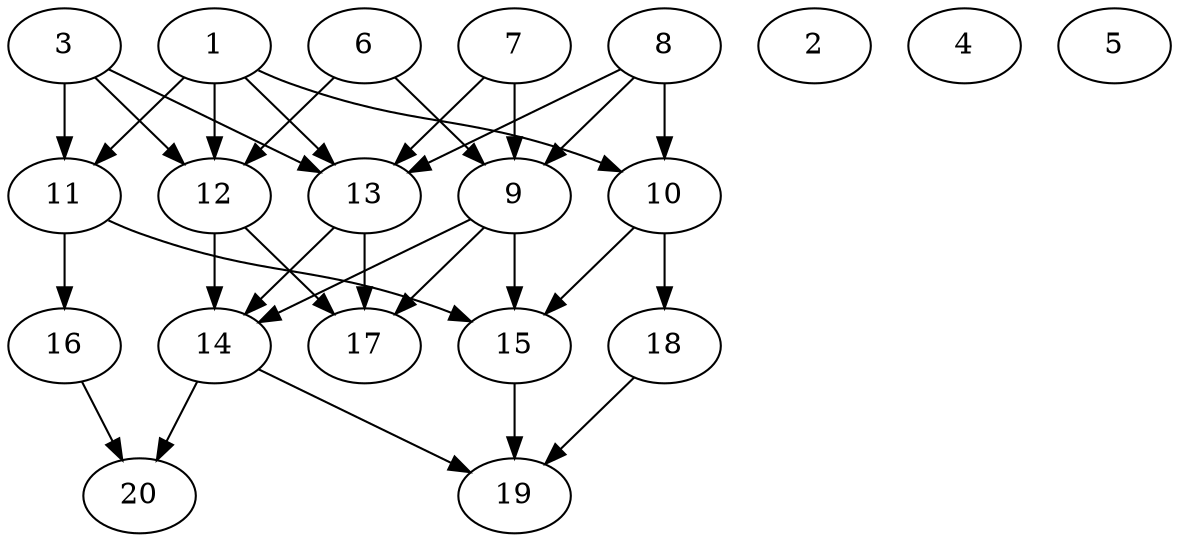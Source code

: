 // DAG (tier=2-normal, mode=compute, n=20, ccr=0.398, fat=0.679, density=0.477, regular=0.487, jump=0.134, mindata=524288, maxdata=8388608)
// DAG automatically generated by daggen at Sun Aug 24 16:33:33 2025
// /home/ermia/Project/Environments/daggen/bin/daggen --dot --ccr 0.398 --fat 0.679 --regular 0.487 --density 0.477 --jump 0.134 --mindata 524288 --maxdata 8388608 -n 20 
digraph G {
  1 [size="7376429916172058624", alpha="0.05", expect_size="3688214958086029312"]
  1 -> 10 [size ="30314759979008"]
  1 -> 11 [size ="30314759979008"]
  1 -> 12 [size ="30314759979008"]
  1 -> 13 [size ="30314759979008"]
  2 [size="18547334828785664000", alpha="0.17", expect_size="9273667414392832000"]
  3 [size="95907915340087280", alpha="0.18", expect_size="47953957670043640"]
  3 -> 11 [size ="41454227423232"]
  3 -> 12 [size ="41454227423232"]
  3 -> 13 [size ="41454227423232"]
  4 [size="1353797335544437504", alpha="0.00", expect_size="676898667772218752"]
  5 [size="200321211499865664", alpha="0.14", expect_size="100160605749932832"]
  6 [size="1532403183673562", alpha="0.16", expect_size="766201591836781"]
  6 -> 9 [size ="75195784101888"]
  6 -> 12 [size ="75195784101888"]
  7 [size="40732146151552392", alpha="0.17", expect_size="20366073075776196"]
  7 -> 9 [size ="19050939809792"]
  7 -> 13 [size ="19050939809792"]
  8 [size="1737417376216907776", alpha="0.05", expect_size="868708688108453888"]
  8 -> 9 [size ="11561817079808"]
  8 -> 10 [size ="11561817079808"]
  8 -> 13 [size ="11561817079808"]
  9 [size="25512508647411116", alpha="0.08", expect_size="12756254323705558"]
  9 -> 14 [size ="15882789060608"]
  9 -> 15 [size ="15882789060608"]
  9 -> 17 [size ="15882789060608"]
  10 [size="26103962912607668", alpha="0.02", expect_size="13051981456303834"]
  10 -> 15 [size ="462967619452928"]
  10 -> 18 [size ="462967619452928"]
  11 [size="218511818047600197632", alpha="0.13", expect_size="109255909023800098816"]
  11 -> 15 [size ="290228422049792"]
  11 -> 16 [size ="290228422049792"]
  12 [size="25436255378842058752", alpha="0.04", expect_size="12718127689421029376"]
  12 -> 14 [size ="69192460009472"]
  12 -> 17 [size ="69192460009472"]
  13 [size="448650078463432065024", alpha="0.05", expect_size="224325039231716032512"]
  13 -> 14 [size ="468844132958208"]
  13 -> 17 [size ="468844132958208"]
  14 [size="38307106539031232512", alpha="0.10", expect_size="19153553269515616256"]
  14 -> 19 [size ="90909559488512"]
  14 -> 20 [size ="90909559488512"]
  15 [size="824142598734499", alpha="0.10", expect_size="412071299367249"]
  15 -> 19 [size ="102877922066432"]
  16 [size="584779849964976", alpha="0.06", expect_size="292389924982488"]
  16 -> 20 [size ="36083395985408"]
  17 [size="6850671529559411", alpha="0.12", expect_size="3425335764779705"]
  18 [size="50481064551269032", alpha="0.17", expect_size="25240532275634516"]
  18 -> 19 [size ="20231720271872"]
  19 [size="195952728312536736", alpha="0.13", expect_size="97976364156268368"]
  20 [size="3599248008854256", alpha="0.10", expect_size="1799624004427128"]
}